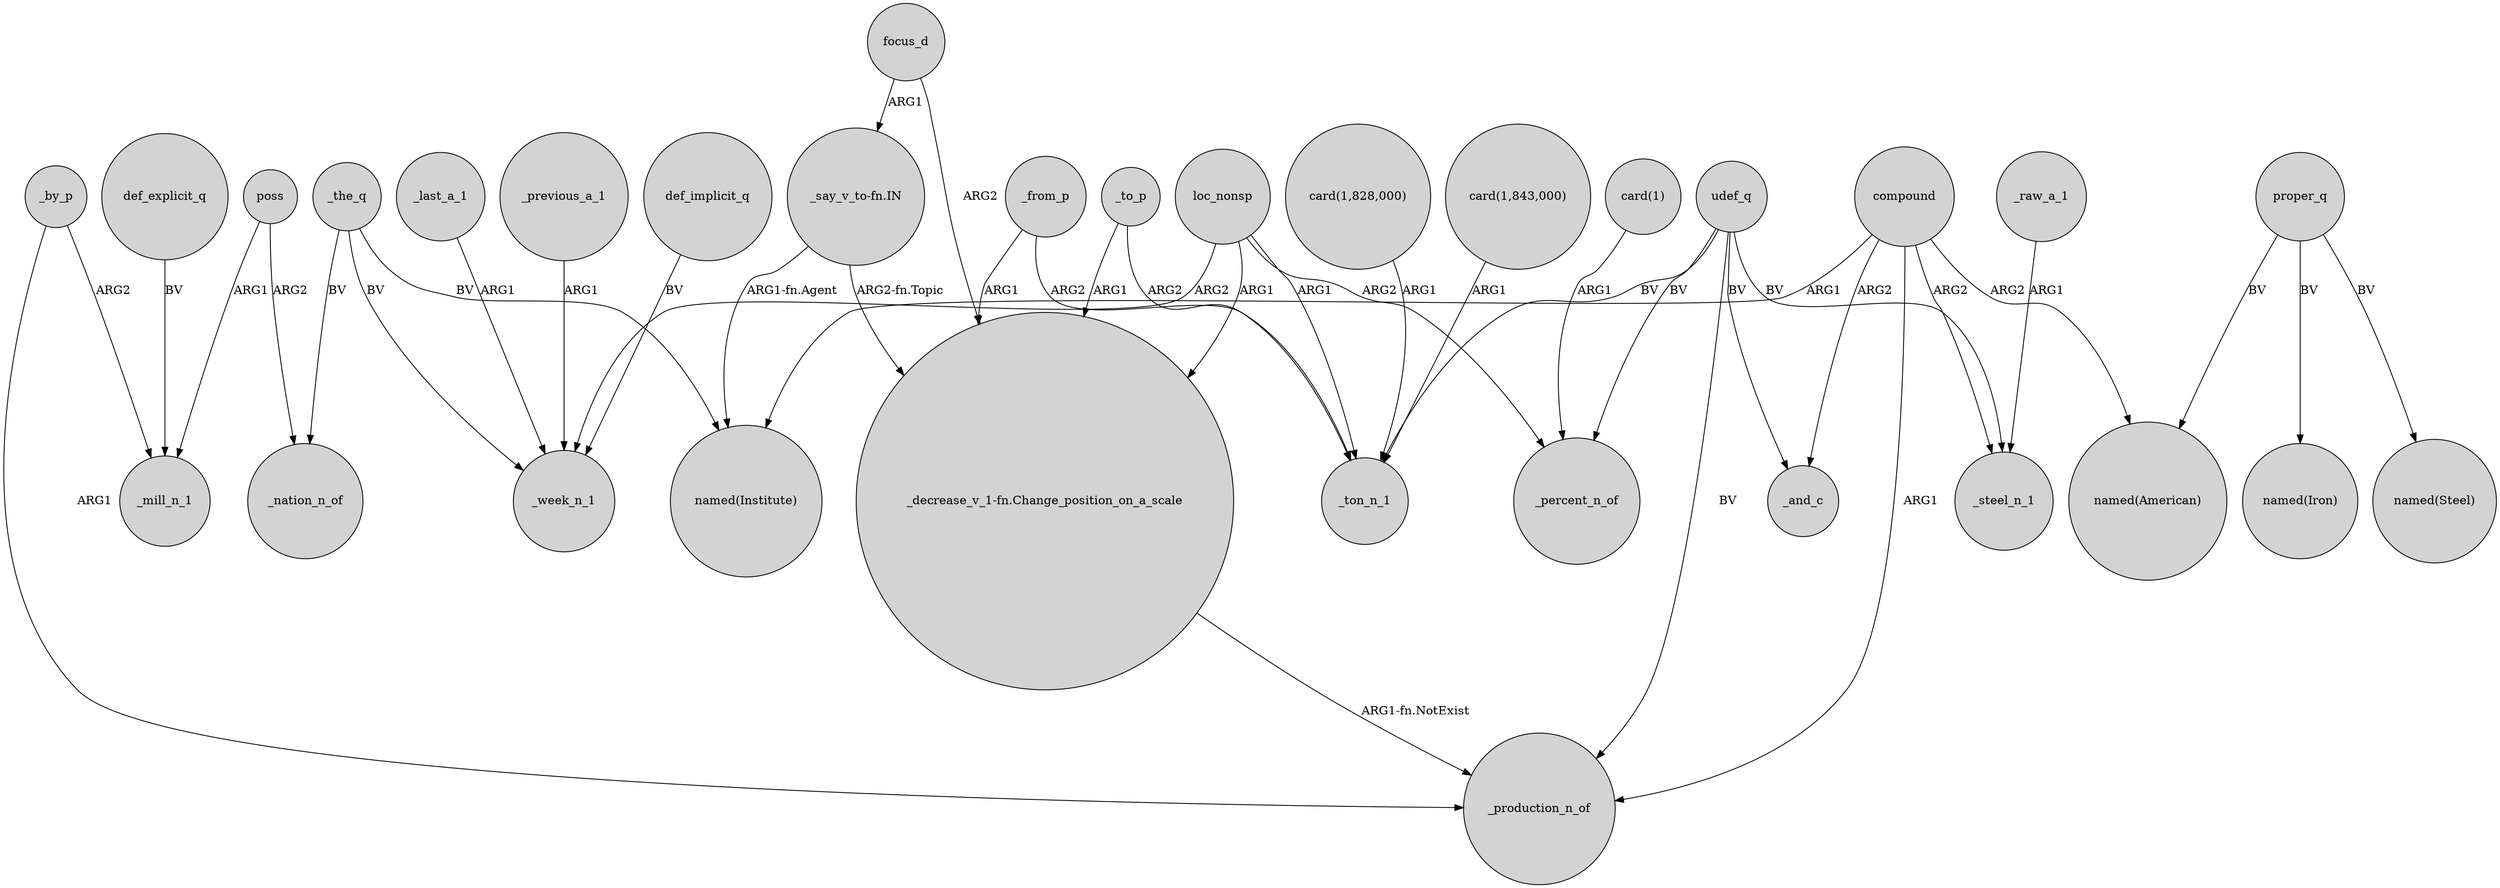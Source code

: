digraph {
	node [shape=circle style=filled]
	_by_p -> _mill_n_1 [label=ARG2]
	udef_q -> _production_n_of [label=BV]
	_to_p -> _ton_n_1 [label=ARG2]
	"card(1)" -> _percent_n_of [label=ARG1]
	loc_nonsp -> _ton_n_1 [label=ARG1]
	def_implicit_q -> _week_n_1 [label=BV]
	compound -> _production_n_of [label=ARG1]
	proper_q -> "named(American)" [label=BV]
	_by_p -> _production_n_of [label=ARG1]
	"_say_v_to-fn.IN" -> "_decrease_v_1-fn.Change_position_on_a_scale" [label="ARG2-fn.Topic"]
	udef_q -> _steel_n_1 [label=BV]
	compound -> "named(American)" [label=ARG2]
	compound -> "named(Institute)" [label=ARG1]
	proper_q -> "named(Iron)" [label=BV]
	_to_p -> "_decrease_v_1-fn.Change_position_on_a_scale" [label=ARG1]
	loc_nonsp -> _week_n_1 [label=ARG2]
	_the_q -> "named(Institute)" [label=BV]
	compound -> _and_c [label=ARG2]
	_from_p -> "_decrease_v_1-fn.Change_position_on_a_scale" [label=ARG1]
	"card(1,843,000)" -> _ton_n_1 [label=ARG1]
	_raw_a_1 -> _steel_n_1 [label=ARG1]
	_the_q -> _nation_n_of [label=BV]
	def_explicit_q -> _mill_n_1 [label=BV]
	loc_nonsp -> _percent_n_of [label=ARG2]
	poss -> _mill_n_1 [label=ARG1]
	_the_q -> _week_n_1 [label=BV]
	"_decrease_v_1-fn.Change_position_on_a_scale" -> _production_n_of [label="ARG1-fn.NotExist"]
	_last_a_1 -> _week_n_1 [label=ARG1]
	"card(1,828,000)" -> _ton_n_1 [label=ARG1]
	_from_p -> _ton_n_1 [label=ARG2]
	poss -> _nation_n_of [label=ARG2]
	proper_q -> "named(Steel)" [label=BV]
	_previous_a_1 -> _week_n_1 [label=ARG1]
	"_say_v_to-fn.IN" -> "named(Institute)" [label="ARG1-fn.Agent"]
	udef_q -> _percent_n_of [label=BV]
	focus_d -> "_decrease_v_1-fn.Change_position_on_a_scale" [label=ARG2]
	loc_nonsp -> "_decrease_v_1-fn.Change_position_on_a_scale" [label=ARG1]
	udef_q -> _and_c [label=BV]
	udef_q -> _ton_n_1 [label=BV]
	focus_d -> "_say_v_to-fn.IN" [label=ARG1]
	compound -> _steel_n_1 [label=ARG2]
}
